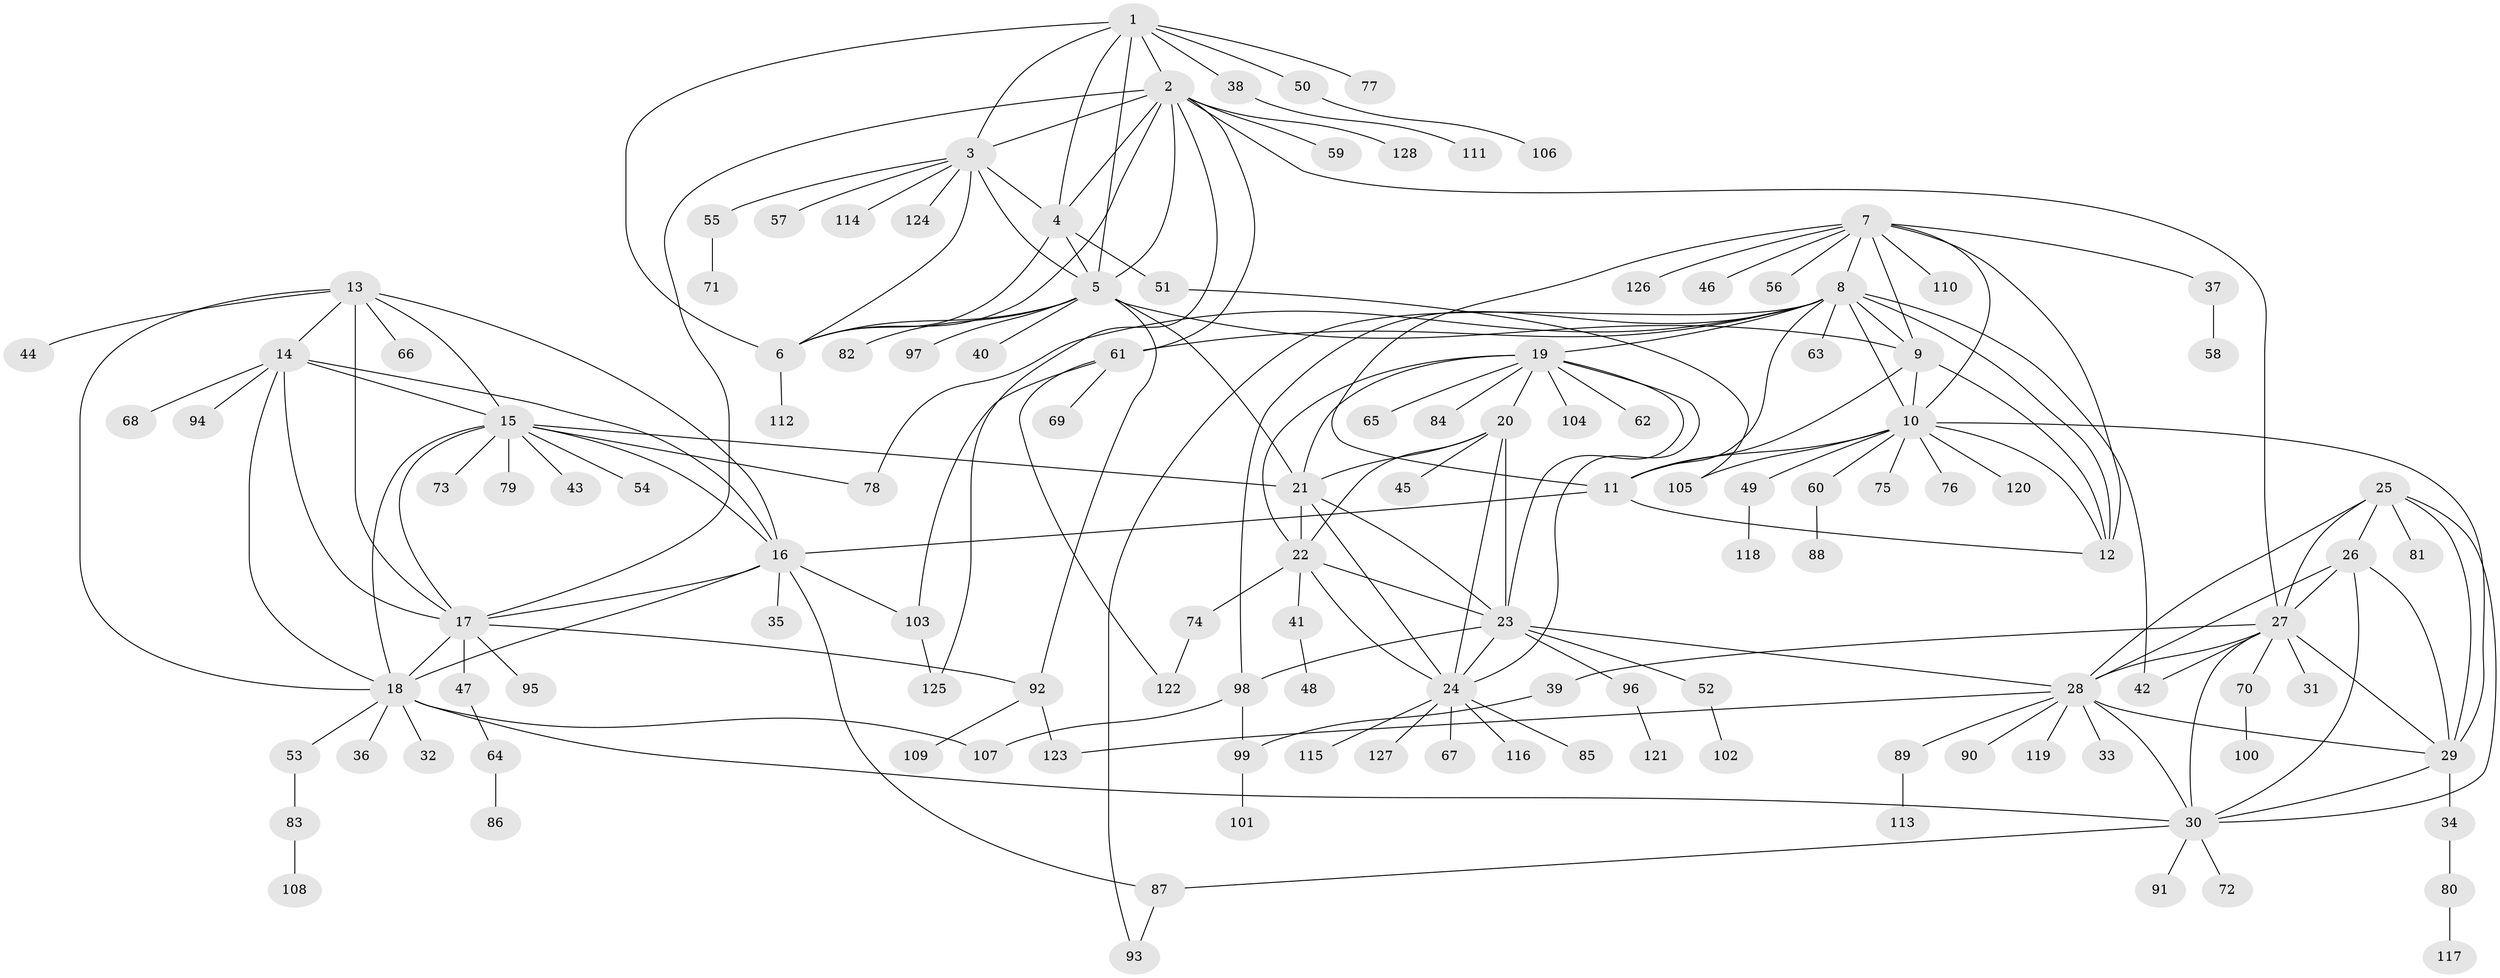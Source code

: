 // Generated by graph-tools (version 1.1) at 2025/16/03/09/25 04:16:04]
// undirected, 128 vertices, 197 edges
graph export_dot {
graph [start="1"]
  node [color=gray90,style=filled];
  1;
  2;
  3;
  4;
  5;
  6;
  7;
  8;
  9;
  10;
  11;
  12;
  13;
  14;
  15;
  16;
  17;
  18;
  19;
  20;
  21;
  22;
  23;
  24;
  25;
  26;
  27;
  28;
  29;
  30;
  31;
  32;
  33;
  34;
  35;
  36;
  37;
  38;
  39;
  40;
  41;
  42;
  43;
  44;
  45;
  46;
  47;
  48;
  49;
  50;
  51;
  52;
  53;
  54;
  55;
  56;
  57;
  58;
  59;
  60;
  61;
  62;
  63;
  64;
  65;
  66;
  67;
  68;
  69;
  70;
  71;
  72;
  73;
  74;
  75;
  76;
  77;
  78;
  79;
  80;
  81;
  82;
  83;
  84;
  85;
  86;
  87;
  88;
  89;
  90;
  91;
  92;
  93;
  94;
  95;
  96;
  97;
  98;
  99;
  100;
  101;
  102;
  103;
  104;
  105;
  106;
  107;
  108;
  109;
  110;
  111;
  112;
  113;
  114;
  115;
  116;
  117;
  118;
  119;
  120;
  121;
  122;
  123;
  124;
  125;
  126;
  127;
  128;
  1 -- 2;
  1 -- 3;
  1 -- 4;
  1 -- 5;
  1 -- 6;
  1 -- 38;
  1 -- 50;
  1 -- 77;
  2 -- 3;
  2 -- 4;
  2 -- 5;
  2 -- 6;
  2 -- 17;
  2 -- 27;
  2 -- 59;
  2 -- 61;
  2 -- 125;
  2 -- 128;
  3 -- 4;
  3 -- 5;
  3 -- 6;
  3 -- 55;
  3 -- 57;
  3 -- 114;
  3 -- 124;
  4 -- 5;
  4 -- 6;
  4 -- 51;
  5 -- 6;
  5 -- 9;
  5 -- 21;
  5 -- 40;
  5 -- 82;
  5 -- 92;
  5 -- 97;
  6 -- 112;
  7 -- 8;
  7 -- 9;
  7 -- 10;
  7 -- 11;
  7 -- 12;
  7 -- 37;
  7 -- 46;
  7 -- 56;
  7 -- 110;
  7 -- 126;
  8 -- 9;
  8 -- 10;
  8 -- 11;
  8 -- 12;
  8 -- 19;
  8 -- 42;
  8 -- 61;
  8 -- 63;
  8 -- 78;
  8 -- 93;
  8 -- 98;
  9 -- 10;
  9 -- 11;
  9 -- 12;
  10 -- 11;
  10 -- 12;
  10 -- 29;
  10 -- 49;
  10 -- 60;
  10 -- 75;
  10 -- 76;
  10 -- 105;
  10 -- 120;
  11 -- 12;
  11 -- 16;
  13 -- 14;
  13 -- 15;
  13 -- 16;
  13 -- 17;
  13 -- 18;
  13 -- 44;
  13 -- 66;
  14 -- 15;
  14 -- 16;
  14 -- 17;
  14 -- 18;
  14 -- 68;
  14 -- 94;
  15 -- 16;
  15 -- 17;
  15 -- 18;
  15 -- 21;
  15 -- 43;
  15 -- 54;
  15 -- 73;
  15 -- 78;
  15 -- 79;
  16 -- 17;
  16 -- 18;
  16 -- 35;
  16 -- 87;
  16 -- 103;
  17 -- 18;
  17 -- 47;
  17 -- 92;
  17 -- 95;
  18 -- 30;
  18 -- 32;
  18 -- 36;
  18 -- 53;
  18 -- 107;
  19 -- 20;
  19 -- 21;
  19 -- 22;
  19 -- 23;
  19 -- 24;
  19 -- 62;
  19 -- 65;
  19 -- 84;
  19 -- 104;
  20 -- 21;
  20 -- 22;
  20 -- 23;
  20 -- 24;
  20 -- 45;
  21 -- 22;
  21 -- 23;
  21 -- 24;
  22 -- 23;
  22 -- 24;
  22 -- 41;
  22 -- 74;
  23 -- 24;
  23 -- 28;
  23 -- 52;
  23 -- 96;
  23 -- 98;
  24 -- 67;
  24 -- 85;
  24 -- 115;
  24 -- 116;
  24 -- 127;
  25 -- 26;
  25 -- 27;
  25 -- 28;
  25 -- 29;
  25 -- 30;
  25 -- 81;
  26 -- 27;
  26 -- 28;
  26 -- 29;
  26 -- 30;
  27 -- 28;
  27 -- 29;
  27 -- 30;
  27 -- 31;
  27 -- 39;
  27 -- 42;
  27 -- 70;
  28 -- 29;
  28 -- 30;
  28 -- 33;
  28 -- 89;
  28 -- 90;
  28 -- 119;
  28 -- 123;
  29 -- 30;
  29 -- 34;
  30 -- 72;
  30 -- 87;
  30 -- 91;
  34 -- 80;
  37 -- 58;
  38 -- 111;
  39 -- 99;
  41 -- 48;
  47 -- 64;
  49 -- 118;
  50 -- 106;
  51 -- 105;
  52 -- 102;
  53 -- 83;
  55 -- 71;
  60 -- 88;
  61 -- 69;
  61 -- 103;
  61 -- 122;
  64 -- 86;
  70 -- 100;
  74 -- 122;
  80 -- 117;
  83 -- 108;
  87 -- 93;
  89 -- 113;
  92 -- 109;
  92 -- 123;
  96 -- 121;
  98 -- 99;
  98 -- 107;
  99 -- 101;
  103 -- 125;
}
